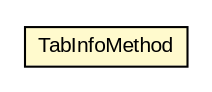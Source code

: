 #!/usr/local/bin/dot
#
# Class diagram 
# Generated by UMLGraph version R5_6-24-gf6e263 (http://www.umlgraph.org/)
#

digraph G {
	edge [fontname="arial",fontsize=10,labelfontname="arial",labelfontsize=10];
	node [fontname="arial",fontsize=10,shape=plaintext];
	nodesep=0.25;
	ranksep=0.5;
	rankdir=LR;
	// com.gwtplatform.mvp.rebind.TabInfoMethod
	c506397 [label=<<table title="com.gwtplatform.mvp.rebind.TabInfoMethod" border="0" cellborder="1" cellspacing="0" cellpadding="2" port="p" bgcolor="lemonChiffon" href="./TabInfoMethod.html">
		<tr><td><table border="0" cellspacing="0" cellpadding="1">
<tr><td align="center" balign="center"> TabInfoMethod </td></tr>
		</table></td></tr>
		</table>>, URL="./TabInfoMethod.html", fontname="arial", fontcolor="black", fontsize=10.0];
}

